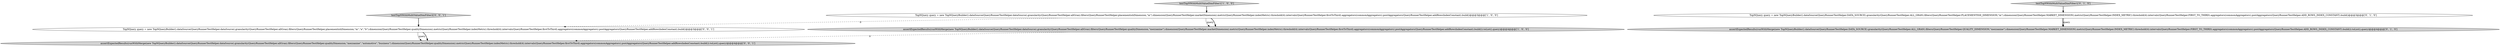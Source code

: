 digraph {
2 [style = filled, label = "TopNQuery query = new TopNQueryBuilder().dataSource(QueryRunnerTestHelper.dataSource).granularity(QueryRunnerTestHelper.allGran).filters(QueryRunnerTestHelper.placementishDimension,\"m\").dimension(QueryRunnerTestHelper.marketDimension).metric(QueryRunnerTestHelper.indexMetric).threshold(4).intervals(QueryRunnerTestHelper.firstToThird).aggregators(commonAggregators).postAggregators(QueryRunnerTestHelper.addRowsIndexConstant).build()@@@3@@@['1', '0', '0']", fillcolor = white, shape = ellipse image = "AAA0AAABBB1BBB"];
3 [style = filled, label = "testTopNWithMultiValueDimFilter1['0', '1', '0']", fillcolor = lightgray, shape = diamond image = "AAA0AAABBB2BBB"];
8 [style = filled, label = "TopNQuery query = new TopNQueryBuilder().dataSource(QueryRunnerTestHelper.dataSource).granularity(QueryRunnerTestHelper.allGran).filters(QueryRunnerTestHelper.placementishDimension,\"m\",\"a\",\"b\").dimension(QueryRunnerTestHelper.qualityDimension).metric(QueryRunnerTestHelper.indexMetric).threshold(4).intervals(QueryRunnerTestHelper.firstToThird).aggregators(commonAggregators).postAggregators(QueryRunnerTestHelper.addRowsIndexConstant).build()@@@3@@@['0', '0', '1']", fillcolor = white, shape = ellipse image = "AAA0AAABBB3BBB"];
4 [style = filled, label = "TopNQuery query = new TopNQueryBuilder().dataSource(QueryRunnerTestHelper.DATA_SOURCE).granularity(QueryRunnerTestHelper.ALL_GRAN).filters(QueryRunnerTestHelper.PLACEMENTISH_DIMENSION,\"m\").dimension(QueryRunnerTestHelper.MARKET_DIMENSION).metric(QueryRunnerTestHelper.INDEX_METRIC).threshold(4).intervals(QueryRunnerTestHelper.FIRST_TO_THIRD).aggregators(commonAggregators).postAggregators(QueryRunnerTestHelper.ADD_ROWS_INDEX_CONSTANT).build()@@@3@@@['0', '1', '0']", fillcolor = white, shape = ellipse image = "AAA0AAABBB2BBB"];
6 [style = filled, label = "assertExpectedResults(runWithMerge(new TopNQueryBuilder().dataSource(QueryRunnerTestHelper.dataSource).granularity(QueryRunnerTestHelper.allGran).filters(QueryRunnerTestHelper.qualityDimension,\"mezzanine\",\"automotive\",\"business\").dimension(QueryRunnerTestHelper.qualityDimension).metric(QueryRunnerTestHelper.indexMetric).threshold(4).intervals(QueryRunnerTestHelper.firstToThird).aggregators(commonAggregators).postAggregators(QueryRunnerTestHelper.addRowsIndexConstant).build()).toList(),query)@@@4@@@['0', '0', '1']", fillcolor = lightgray, shape = ellipse image = "AAA0AAABBB3BBB"];
7 [style = filled, label = "testTopNWithMultiValueDimFilter2['0', '0', '1']", fillcolor = lightgray, shape = diamond image = "AAA0AAABBB3BBB"];
1 [style = filled, label = "assertExpectedResults(runWithMerge(new TopNQueryBuilder().dataSource(QueryRunnerTestHelper.dataSource).granularity(QueryRunnerTestHelper.allGran).filters(QueryRunnerTestHelper.qualityDimension,\"mezzanine\").dimension(QueryRunnerTestHelper.marketDimension).metric(QueryRunnerTestHelper.indexMetric).threshold(4).intervals(QueryRunnerTestHelper.firstToThird).aggregators(commonAggregators).postAggregators(QueryRunnerTestHelper.addRowsIndexConstant).build()).toList(),query)@@@4@@@['1', '0', '0']", fillcolor = lightgray, shape = ellipse image = "AAA0AAABBB1BBB"];
0 [style = filled, label = "testTopNWithMultiValueDimFilter1['1', '0', '0']", fillcolor = lightgray, shape = diamond image = "AAA0AAABBB1BBB"];
5 [style = filled, label = "assertExpectedResults(runWithMerge(new TopNQueryBuilder().dataSource(QueryRunnerTestHelper.DATA_SOURCE).granularity(QueryRunnerTestHelper.ALL_GRAN).filters(QueryRunnerTestHelper.QUALITY_DIMENSION,\"mezzanine\").dimension(QueryRunnerTestHelper.MARKET_DIMENSION).metric(QueryRunnerTestHelper.INDEX_METRIC).threshold(4).intervals(QueryRunnerTestHelper.FIRST_TO_THIRD).aggregators(commonAggregators).postAggregators(QueryRunnerTestHelper.ADD_ROWS_INDEX_CONSTANT).build()).toList(),query)@@@4@@@['0', '1', '0']", fillcolor = lightgray, shape = ellipse image = "AAA0AAABBB2BBB"];
8->6 [style = solid, label="query"];
8->6 [style = bold, label=""];
2->1 [style = solid, label="query"];
7->8 [style = bold, label=""];
2->8 [style = dashed, label="0"];
4->5 [style = bold, label=""];
3->4 [style = bold, label=""];
4->5 [style = solid, label="query"];
2->1 [style = bold, label=""];
1->6 [style = dashed, label="0"];
0->2 [style = bold, label=""];
}
